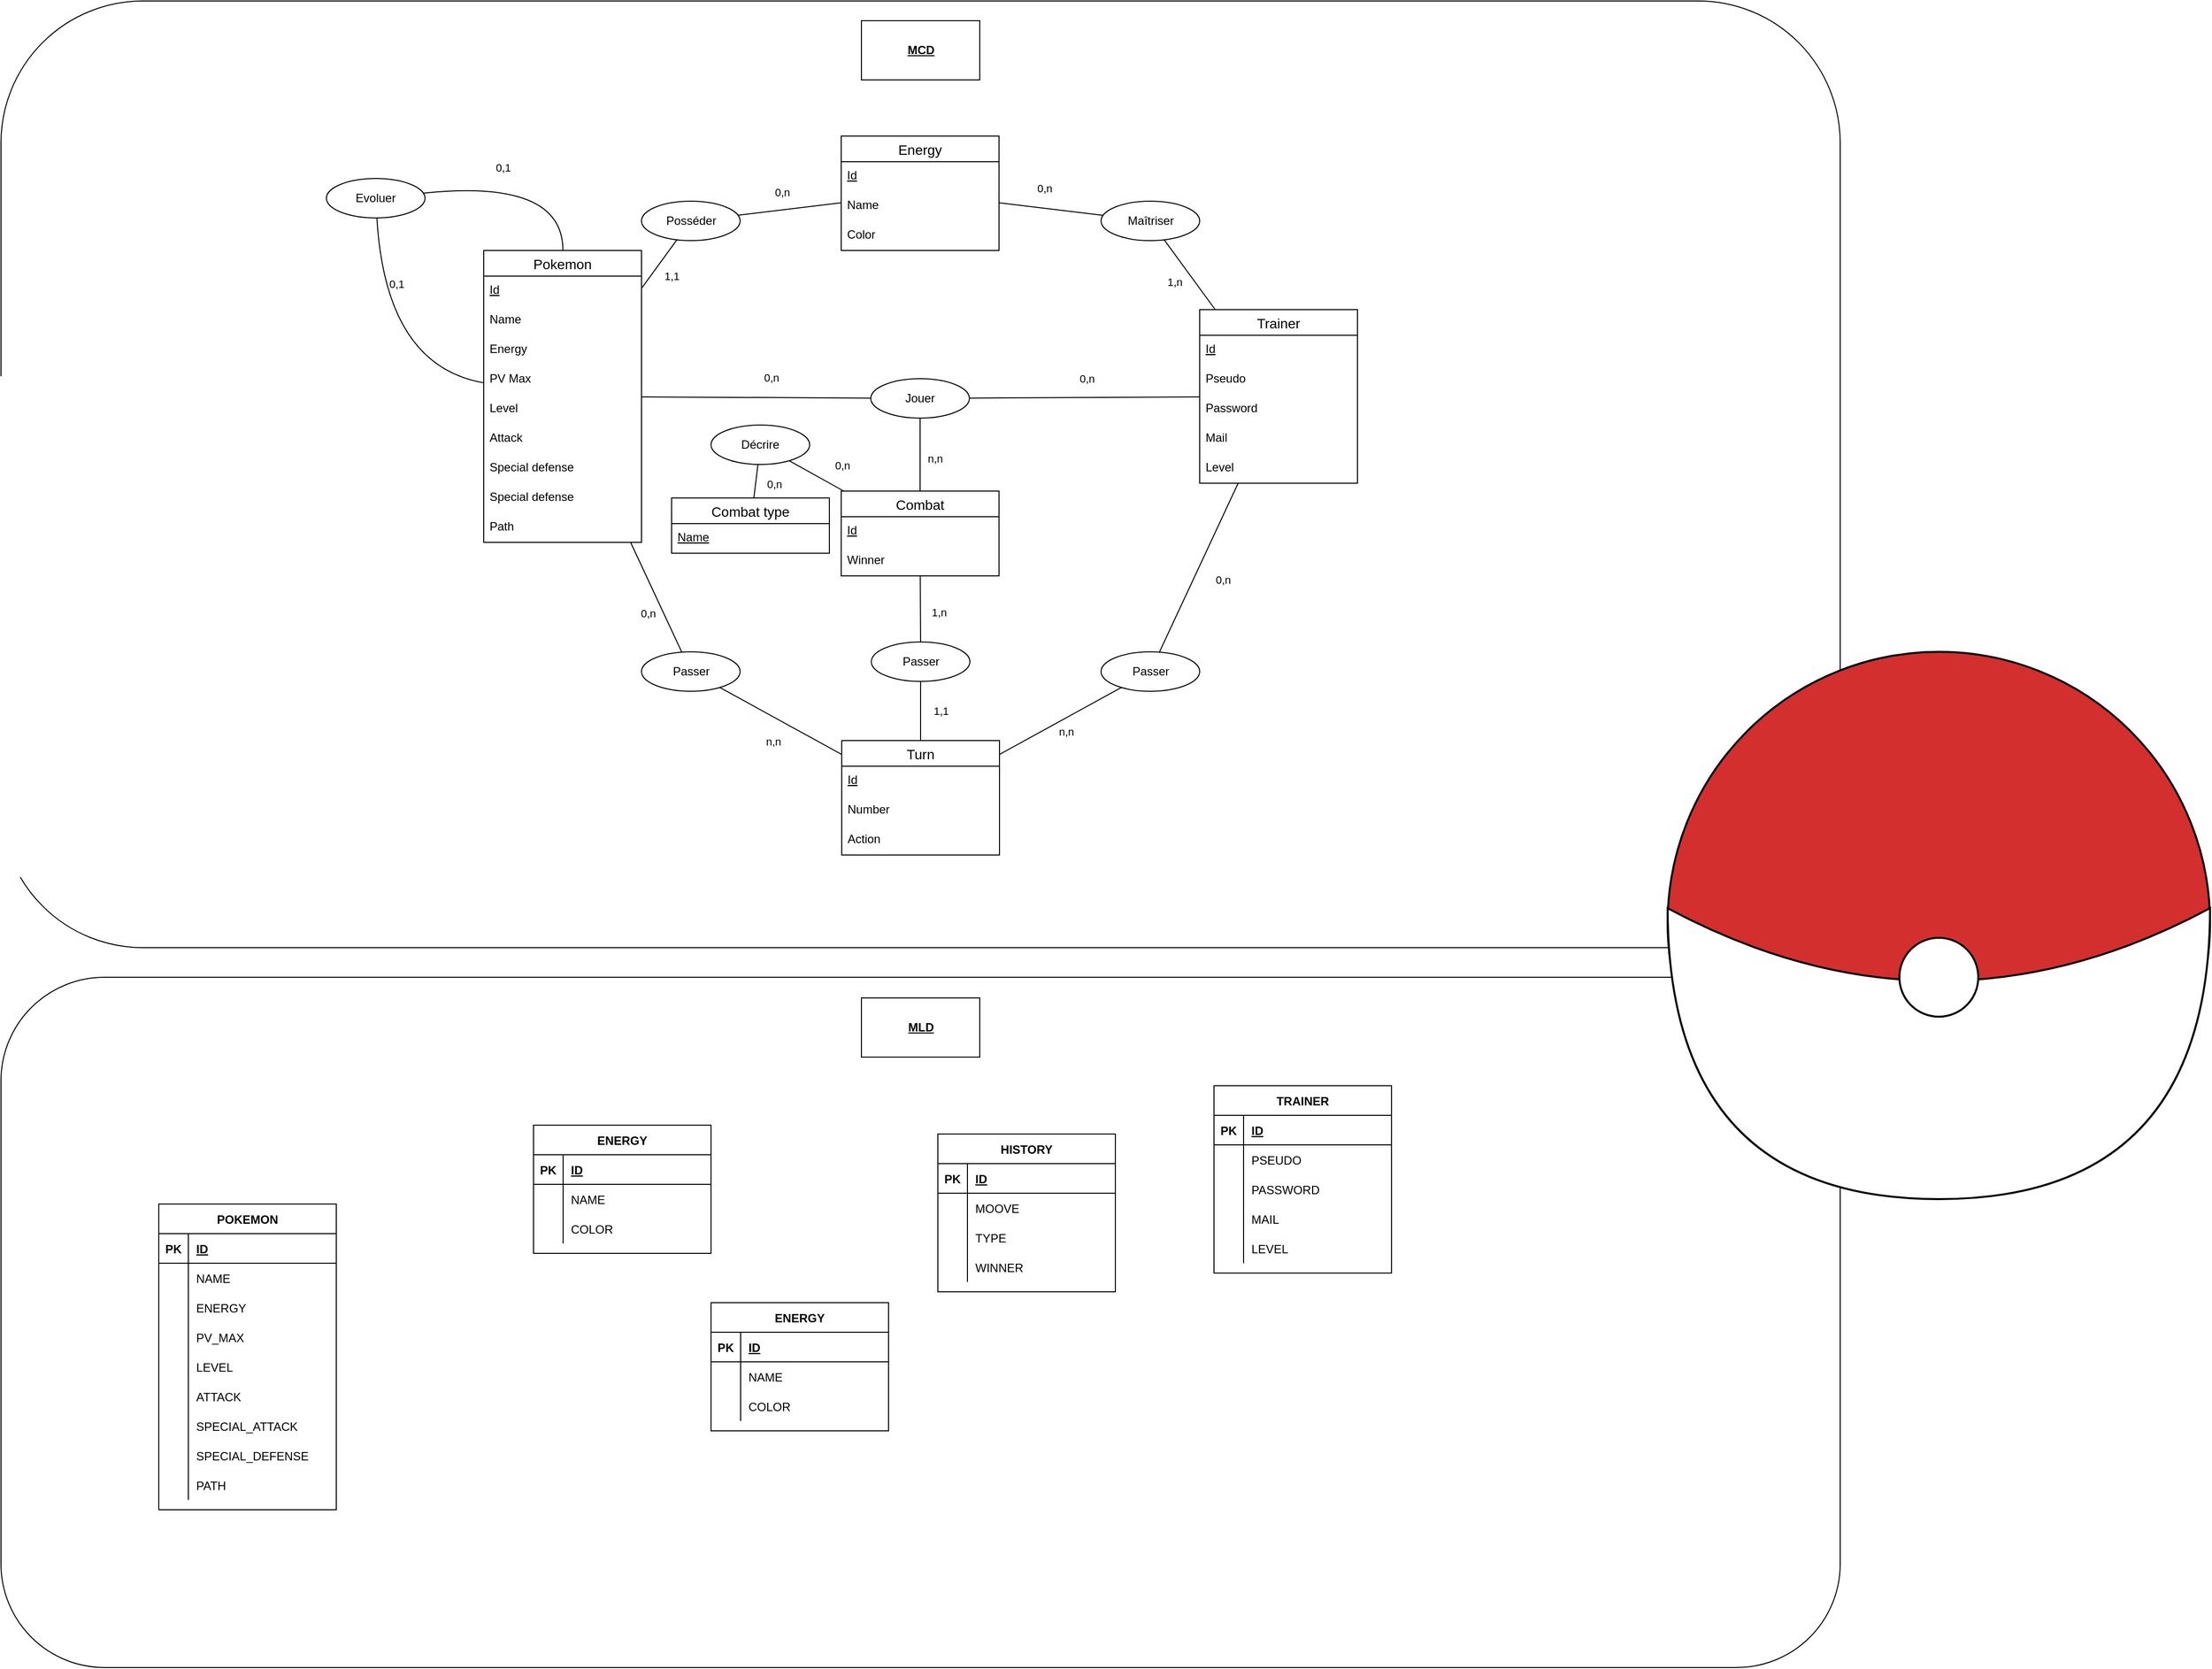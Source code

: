 <mxfile version="17.1.3" type="device"><diagram id="NmecbuoK3RITYaPVVTp2" name="Page-1"><mxGraphModel dx="5893" dy="1429" grid="1" gridSize="10" guides="1" tooltips="1" connect="1" arrows="1" fold="1" page="1" pageScale="1" pageWidth="1654" pageHeight="1169" math="0" shadow="0"><root><mxCell id="0"/><mxCell id="1" parent="0"/><mxCell id="xwwF951iLogZ3w565BbU-1" value="" style="rounded=1;whiteSpace=wrap;html=1;fontSize=13;fillColor=default;" parent="1" vertex="1"><mxGeometry x="-2310" y="100" width="1865" height="960" as="geometry"/></mxCell><mxCell id="xwwF951iLogZ3w565BbU-2" value="" style="rounded=1;whiteSpace=wrap;html=1;fontSize=13;fillColor=default;" parent="1" vertex="1"><mxGeometry x="-2310" y="1090" width="1865" height="700" as="geometry"/></mxCell><mxCell id="xwwF951iLogZ3w565BbU-214" value="MLD" style="rounded=0;whiteSpace=wrap;html=1;verticalAlign=middle;fontStyle=5" parent="1" vertex="1"><mxGeometry x="-1437.5" y="1111" width="120" height="60" as="geometry"/></mxCell><mxCell id="2a-HYoNSTCxy30YiY3YX-327" value="" style="ellipse;whiteSpace=wrap;html=1;aspect=fixed;fillColor=#D32F2F;strokeColor=#000000;strokeWidth=2;" vertex="1" parent="1"><mxGeometry x="-620" y="760" width="550" height="550" as="geometry"/></mxCell><mxCell id="xwwF951iLogZ3w565BbU-215" value="MCD" style="rounded=0;whiteSpace=wrap;html=1;verticalAlign=middle;fontStyle=5" parent="1" vertex="1"><mxGeometry x="-1437.5" y="120" width="120" height="60" as="geometry"/></mxCell><mxCell id="2a-HYoNSTCxy30YiY3YX-6" value="Pokemon" style="swimlane;fontStyle=0;childLayout=stackLayout;horizontal=1;startSize=26;horizontalStack=0;resizeParent=1;resizeParentMax=0;resizeLast=0;collapsible=1;marginBottom=0;align=center;fontSize=14;" vertex="1" parent="1"><mxGeometry x="-1820.5" y="353" width="160" height="296" as="geometry"/></mxCell><mxCell id="2a-HYoNSTCxy30YiY3YX-7" value="Id" style="text;strokeColor=none;fillColor=none;spacingLeft=4;spacingRight=4;overflow=hidden;rotatable=0;points=[[0,0.5],[1,0.5]];portConstraint=eastwest;fontSize=12;fontStyle=4" vertex="1" parent="2a-HYoNSTCxy30YiY3YX-6"><mxGeometry y="26" width="160" height="30" as="geometry"/></mxCell><mxCell id="2a-HYoNSTCxy30YiY3YX-8" value="Name" style="text;strokeColor=none;fillColor=none;spacingLeft=4;spacingRight=4;overflow=hidden;rotatable=0;points=[[0,0.5],[1,0.5]];portConstraint=eastwest;fontSize=12;" vertex="1" parent="2a-HYoNSTCxy30YiY3YX-6"><mxGeometry y="56" width="160" height="30" as="geometry"/></mxCell><mxCell id="2a-HYoNSTCxy30YiY3YX-9" value="Energy" style="text;strokeColor=none;fillColor=none;spacingLeft=4;spacingRight=4;overflow=hidden;rotatable=0;points=[[0,0.5],[1,0.5]];portConstraint=eastwest;fontSize=12;" vertex="1" parent="2a-HYoNSTCxy30YiY3YX-6"><mxGeometry y="86" width="160" height="30" as="geometry"/></mxCell><mxCell id="2a-HYoNSTCxy30YiY3YX-34" value="PV Max" style="text;strokeColor=none;fillColor=none;spacingLeft=4;spacingRight=4;overflow=hidden;rotatable=0;points=[[0,0.5],[1,0.5]];portConstraint=eastwest;fontSize=12;" vertex="1" parent="2a-HYoNSTCxy30YiY3YX-6"><mxGeometry y="116" width="160" height="30" as="geometry"/></mxCell><mxCell id="2a-HYoNSTCxy30YiY3YX-33" value="Level" style="text;strokeColor=none;fillColor=none;spacingLeft=4;spacingRight=4;overflow=hidden;rotatable=0;points=[[0,0.5],[1,0.5]];portConstraint=eastwest;fontSize=12;" vertex="1" parent="2a-HYoNSTCxy30YiY3YX-6"><mxGeometry y="146" width="160" height="30" as="geometry"/></mxCell><mxCell id="2a-HYoNSTCxy30YiY3YX-111" value="Attack" style="text;strokeColor=none;fillColor=none;spacingLeft=4;spacingRight=4;overflow=hidden;rotatable=0;points=[[0,0.5],[1,0.5]];portConstraint=eastwest;fontSize=12;" vertex="1" parent="2a-HYoNSTCxy30YiY3YX-6"><mxGeometry y="176" width="160" height="30" as="geometry"/></mxCell><mxCell id="2a-HYoNSTCxy30YiY3YX-112" value="Special defense" style="text;strokeColor=none;fillColor=none;spacingLeft=4;spacingRight=4;overflow=hidden;rotatable=0;points=[[0,0.5],[1,0.5]];portConstraint=eastwest;fontSize=12;" vertex="1" parent="2a-HYoNSTCxy30YiY3YX-6"><mxGeometry y="206" width="160" height="30" as="geometry"/></mxCell><mxCell id="2a-HYoNSTCxy30YiY3YX-113" value="Special defense" style="text;strokeColor=none;fillColor=none;spacingLeft=4;spacingRight=4;overflow=hidden;rotatable=0;points=[[0,0.5],[1,0.5]];portConstraint=eastwest;fontSize=12;" vertex="1" parent="2a-HYoNSTCxy30YiY3YX-6"><mxGeometry y="236" width="160" height="30" as="geometry"/></mxCell><mxCell id="2a-HYoNSTCxy30YiY3YX-35" value="Path" style="text;strokeColor=none;fillColor=none;spacingLeft=4;spacingRight=4;overflow=hidden;rotatable=0;points=[[0,0.5],[1,0.5]];portConstraint=eastwest;fontSize=12;" vertex="1" parent="2a-HYoNSTCxy30YiY3YX-6"><mxGeometry y="266" width="160" height="30" as="geometry"/></mxCell><mxCell id="2a-HYoNSTCxy30YiY3YX-36" value="Energy" style="swimlane;fontStyle=0;childLayout=stackLayout;horizontal=1;startSize=26;horizontalStack=0;resizeParent=1;resizeParentMax=0;resizeLast=0;collapsible=1;marginBottom=0;align=center;fontSize=14;" vertex="1" parent="1"><mxGeometry x="-1458" y="237" width="160" height="116" as="geometry"/></mxCell><mxCell id="2a-HYoNSTCxy30YiY3YX-37" value="Id" style="text;strokeColor=none;fillColor=none;spacingLeft=4;spacingRight=4;overflow=hidden;rotatable=0;points=[[0,0.5],[1,0.5]];portConstraint=eastwest;fontSize=12;fontStyle=4" vertex="1" parent="2a-HYoNSTCxy30YiY3YX-36"><mxGeometry y="26" width="160" height="30" as="geometry"/></mxCell><mxCell id="2a-HYoNSTCxy30YiY3YX-38" value="Name" style="text;strokeColor=none;fillColor=none;spacingLeft=4;spacingRight=4;overflow=hidden;rotatable=0;points=[[0,0.5],[1,0.5]];portConstraint=eastwest;fontSize=12;" vertex="1" parent="2a-HYoNSTCxy30YiY3YX-36"><mxGeometry y="56" width="160" height="30" as="geometry"/></mxCell><mxCell id="2a-HYoNSTCxy30YiY3YX-96" value="Color" style="text;strokeColor=none;fillColor=none;spacingLeft=4;spacingRight=4;overflow=hidden;rotatable=0;points=[[0,0.5],[1,0.5]];portConstraint=eastwest;fontSize=12;" vertex="1" parent="2a-HYoNSTCxy30YiY3YX-36"><mxGeometry y="86" width="160" height="30" as="geometry"/></mxCell><mxCell id="2a-HYoNSTCxy30YiY3YX-47" value="Posséder" style="ellipse;whiteSpace=wrap;html=1;align=center;strokeColor=#000000;" vertex="1" parent="1"><mxGeometry x="-1660.5" y="303" width="100" height="40" as="geometry"/></mxCell><mxCell id="2a-HYoNSTCxy30YiY3YX-57" value="" style="endArrow=none;html=1;rounded=0;" edge="1" parent="1" source="2a-HYoNSTCxy30YiY3YX-36" target="2a-HYoNSTCxy30YiY3YX-47"><mxGeometry relative="1" as="geometry"><mxPoint x="-1950" y="590" as="sourcePoint"/><mxPoint x="-1790" y="590" as="targetPoint"/></mxGeometry></mxCell><mxCell id="2a-HYoNSTCxy30YiY3YX-58" value="0,n" style="edgeLabel;html=1;align=center;verticalAlign=middle;resizable=0;points=[];" vertex="1" connectable="0" parent="2a-HYoNSTCxy30YiY3YX-57"><mxGeometry x="0.345" y="-4" relative="1" as="geometry"><mxPoint x="11" y="-15" as="offset"/></mxGeometry></mxCell><mxCell id="2a-HYoNSTCxy30YiY3YX-62" value="" style="endArrow=none;html=1;rounded=0;" edge="1" parent="1" source="2a-HYoNSTCxy30YiY3YX-47" target="2a-HYoNSTCxy30YiY3YX-6"><mxGeometry relative="1" as="geometry"><mxPoint x="-2090" y="650" as="sourcePoint"/><mxPoint x="-2010" y="450" as="targetPoint"/></mxGeometry></mxCell><mxCell id="2a-HYoNSTCxy30YiY3YX-63" value="1,1" style="edgeLabel;html=1;align=center;verticalAlign=middle;resizable=0;points=[];" vertex="1" connectable="0" parent="2a-HYoNSTCxy30YiY3YX-62"><mxGeometry x="0.345" y="-4" relative="1" as="geometry"><mxPoint x="22" y="6" as="offset"/></mxGeometry></mxCell><mxCell id="2a-HYoNSTCxy30YiY3YX-68" value="Trainer" style="swimlane;fontStyle=0;childLayout=stackLayout;horizontal=1;startSize=26;horizontalStack=0;resizeParent=1;resizeParentMax=0;resizeLast=0;collapsible=1;marginBottom=0;align=center;fontSize=14;" vertex="1" parent="1"><mxGeometry x="-1094.5" y="413" width="160" height="176" as="geometry"/></mxCell><mxCell id="2a-HYoNSTCxy30YiY3YX-69" value="Id" style="text;strokeColor=none;fillColor=none;spacingLeft=4;spacingRight=4;overflow=hidden;rotatable=0;points=[[0,0.5],[1,0.5]];portConstraint=eastwest;fontSize=12;fontStyle=4" vertex="1" parent="2a-HYoNSTCxy30YiY3YX-68"><mxGeometry y="26" width="160" height="30" as="geometry"/></mxCell><mxCell id="2a-HYoNSTCxy30YiY3YX-70" value="Pseudo" style="text;strokeColor=none;fillColor=none;spacingLeft=4;spacingRight=4;overflow=hidden;rotatable=0;points=[[0,0.5],[1,0.5]];portConstraint=eastwest;fontSize=12;" vertex="1" parent="2a-HYoNSTCxy30YiY3YX-68"><mxGeometry y="56" width="160" height="30" as="geometry"/></mxCell><mxCell id="2a-HYoNSTCxy30YiY3YX-74" value="Password" style="text;strokeColor=none;fillColor=none;spacingLeft=4;spacingRight=4;overflow=hidden;rotatable=0;points=[[0,0.5],[1,0.5]];portConstraint=eastwest;fontSize=12;" vertex="1" parent="2a-HYoNSTCxy30YiY3YX-68"><mxGeometry y="86" width="160" height="30" as="geometry"/></mxCell><mxCell id="2a-HYoNSTCxy30YiY3YX-71" value="Mail" style="text;strokeColor=none;fillColor=none;spacingLeft=4;spacingRight=4;overflow=hidden;rotatable=0;points=[[0,0.5],[1,0.5]];portConstraint=eastwest;fontSize=12;" vertex="1" parent="2a-HYoNSTCxy30YiY3YX-68"><mxGeometry y="116" width="160" height="30" as="geometry"/></mxCell><mxCell id="2a-HYoNSTCxy30YiY3YX-72" value="Level" style="text;strokeColor=none;fillColor=none;spacingLeft=4;spacingRight=4;overflow=hidden;rotatable=0;points=[[0,0.5],[1,0.5]];portConstraint=eastwest;fontSize=12;" vertex="1" parent="2a-HYoNSTCxy30YiY3YX-68"><mxGeometry y="146" width="160" height="30" as="geometry"/></mxCell><mxCell id="2a-HYoNSTCxy30YiY3YX-75" value="Maîtriser" style="ellipse;whiteSpace=wrap;html=1;align=center;strokeColor=#000000;" vertex="1" parent="1"><mxGeometry x="-1194.5" y="303" width="100" height="40" as="geometry"/></mxCell><mxCell id="2a-HYoNSTCxy30YiY3YX-76" value="" style="endArrow=none;html=1;rounded=0;" edge="1" parent="1" source="2a-HYoNSTCxy30YiY3YX-68" target="2a-HYoNSTCxy30YiY3YX-75"><mxGeometry relative="1" as="geometry"><mxPoint x="-1588.563" y="519.12" as="sourcePoint"/><mxPoint x="-1679.998" y="600.873" as="targetPoint"/></mxGeometry></mxCell><mxCell id="2a-HYoNSTCxy30YiY3YX-77" value="1,n" style="edgeLabel;html=1;align=center;verticalAlign=middle;resizable=0;points=[];" vertex="1" connectable="0" parent="2a-HYoNSTCxy30YiY3YX-76"><mxGeometry x="0.345" y="-4" relative="1" as="geometry"><mxPoint x="-10" y="22" as="offset"/></mxGeometry></mxCell><mxCell id="2a-HYoNSTCxy30YiY3YX-78" value="" style="endArrow=none;html=1;rounded=0;" edge="1" parent="1" source="2a-HYoNSTCxy30YiY3YX-75" target="2a-HYoNSTCxy30YiY3YX-36"><mxGeometry relative="1" as="geometry"><mxPoint x="-1567.19" y="521.03" as="sourcePoint"/><mxPoint x="-1692.807" y="539.998" as="targetPoint"/></mxGeometry></mxCell><mxCell id="2a-HYoNSTCxy30YiY3YX-79" value="0,n" style="edgeLabel;html=1;align=center;verticalAlign=middle;resizable=0;points=[];" vertex="1" connectable="0" parent="2a-HYoNSTCxy30YiY3YX-78"><mxGeometry x="0.345" y="-4" relative="1" as="geometry"><mxPoint x="11" y="-15" as="offset"/></mxGeometry></mxCell><mxCell id="2a-HYoNSTCxy30YiY3YX-84" value="Combat" style="swimlane;fontStyle=0;childLayout=stackLayout;horizontal=1;startSize=26;horizontalStack=0;resizeParent=1;resizeParentMax=0;resizeLast=0;collapsible=1;marginBottom=0;align=center;fontSize=14;" vertex="1" parent="1"><mxGeometry x="-1458" y="597" width="160" height="86" as="geometry"/></mxCell><mxCell id="2a-HYoNSTCxy30YiY3YX-85" value="Id" style="text;strokeColor=none;fillColor=none;spacingLeft=4;spacingRight=4;overflow=hidden;rotatable=0;points=[[0,0.5],[1,0.5]];portConstraint=eastwest;fontSize=12;fontStyle=4" vertex="1" parent="2a-HYoNSTCxy30YiY3YX-84"><mxGeometry y="26" width="160" height="30" as="geometry"/></mxCell><mxCell id="2a-HYoNSTCxy30YiY3YX-136" value="Winner" style="text;strokeColor=none;fillColor=none;spacingLeft=4;spacingRight=4;overflow=hidden;rotatable=0;points=[[0,0.5],[1,0.5]];portConstraint=eastwest;fontSize=12;" vertex="1" parent="2a-HYoNSTCxy30YiY3YX-84"><mxGeometry y="56" width="160" height="30" as="geometry"/></mxCell><mxCell id="2a-HYoNSTCxy30YiY3YX-135" value="Jouer" style="ellipse;whiteSpace=wrap;html=1;align=center;strokeColor=#000000;" vertex="1" parent="1"><mxGeometry x="-1428" y="483" width="100" height="40" as="geometry"/></mxCell><mxCell id="2a-HYoNSTCxy30YiY3YX-138" value="" style="endArrow=none;html=1;rounded=0;" edge="1" parent="1" source="2a-HYoNSTCxy30YiY3YX-84" target="2a-HYoNSTCxy30YiY3YX-135"><mxGeometry relative="1" as="geometry"><mxPoint x="-1377.95" y="630" as="sourcePoint"/><mxPoint x="-1377.95" y="564" as="targetPoint"/></mxGeometry></mxCell><mxCell id="2a-HYoNSTCxy30YiY3YX-139" value="n,n" style="edgeLabel;html=1;align=center;verticalAlign=middle;resizable=0;points=[];rotation=0;" vertex="1" connectable="0" parent="2a-HYoNSTCxy30YiY3YX-138"><mxGeometry x="0.345" y="-4" relative="1" as="geometry"><mxPoint x="11" y="17" as="offset"/></mxGeometry></mxCell><mxCell id="2a-HYoNSTCxy30YiY3YX-140" value="" style="endArrow=none;html=1;rounded=0;" edge="1" parent="1" source="2a-HYoNSTCxy30YiY3YX-68" target="2a-HYoNSTCxy30YiY3YX-135"><mxGeometry relative="1" as="geometry"><mxPoint x="-1279.713" y="455.999" as="sourcePoint"/><mxPoint x="-1420" y="449.696" as="targetPoint"/></mxGeometry></mxCell><mxCell id="2a-HYoNSTCxy30YiY3YX-141" value="0,n" style="edgeLabel;html=1;align=center;verticalAlign=middle;resizable=0;points=[];" vertex="1" connectable="0" parent="2a-HYoNSTCxy30YiY3YX-140"><mxGeometry x="0.345" y="-4" relative="1" as="geometry"><mxPoint x="42" y="-16" as="offset"/></mxGeometry></mxCell><mxCell id="2a-HYoNSTCxy30YiY3YX-142" value="" style="endArrow=none;html=1;rounded=0;" edge="1" parent="1" source="2a-HYoNSTCxy30YiY3YX-135" target="2a-HYoNSTCxy30YiY3YX-6"><mxGeometry relative="1" as="geometry"><mxPoint x="-1259.713" y="377.859" as="sourcePoint"/><mxPoint x="-1400" y="371.556" as="targetPoint"/></mxGeometry></mxCell><mxCell id="2a-HYoNSTCxy30YiY3YX-143" value="0,n" style="edgeLabel;html=1;align=center;verticalAlign=middle;resizable=0;points=[];" vertex="1" connectable="0" parent="2a-HYoNSTCxy30YiY3YX-142"><mxGeometry x="0.345" y="-4" relative="1" as="geometry"><mxPoint x="55" y="-16" as="offset"/></mxGeometry></mxCell><mxCell id="2a-HYoNSTCxy30YiY3YX-145" value="ENERGY" style="shape=table;startSize=30;container=1;collapsible=1;childLayout=tableLayout;fixedRows=1;rowLines=0;fontStyle=1;align=center;resizeLast=1;strokeColor=#000000;" vertex="1" parent="1"><mxGeometry x="-1770" y="1240" width="180" height="130" as="geometry"/></mxCell><mxCell id="2a-HYoNSTCxy30YiY3YX-146" value="" style="shape=tableRow;horizontal=0;startSize=0;swimlaneHead=0;swimlaneBody=0;fillColor=none;collapsible=0;dropTarget=0;points=[[0,0.5],[1,0.5]];portConstraint=eastwest;top=0;left=0;right=0;bottom=1;strokeColor=#000000;" vertex="1" parent="2a-HYoNSTCxy30YiY3YX-145"><mxGeometry y="30" width="180" height="30" as="geometry"/></mxCell><mxCell id="2a-HYoNSTCxy30YiY3YX-147" value="PK" style="shape=partialRectangle;connectable=0;fillColor=none;top=0;left=0;bottom=0;right=0;fontStyle=1;overflow=hidden;strokeColor=#000000;" vertex="1" parent="2a-HYoNSTCxy30YiY3YX-146"><mxGeometry width="30" height="30" as="geometry"><mxRectangle width="30" height="30" as="alternateBounds"/></mxGeometry></mxCell><mxCell id="2a-HYoNSTCxy30YiY3YX-148" value="ID" style="shape=partialRectangle;connectable=0;fillColor=none;top=0;left=0;bottom=0;right=0;align=left;spacingLeft=6;fontStyle=5;overflow=hidden;strokeColor=#000000;" vertex="1" parent="2a-HYoNSTCxy30YiY3YX-146"><mxGeometry x="30" width="150" height="30" as="geometry"><mxRectangle width="150" height="30" as="alternateBounds"/></mxGeometry></mxCell><mxCell id="2a-HYoNSTCxy30YiY3YX-149" value="" style="shape=tableRow;horizontal=0;startSize=0;swimlaneHead=0;swimlaneBody=0;fillColor=none;collapsible=0;dropTarget=0;points=[[0,0.5],[1,0.5]];portConstraint=eastwest;top=0;left=0;right=0;bottom=0;strokeColor=#000000;" vertex="1" parent="2a-HYoNSTCxy30YiY3YX-145"><mxGeometry y="60" width="180" height="30" as="geometry"/></mxCell><mxCell id="2a-HYoNSTCxy30YiY3YX-150" value="" style="shape=partialRectangle;connectable=0;fillColor=none;top=0;left=0;bottom=0;right=0;editable=1;overflow=hidden;strokeColor=#000000;" vertex="1" parent="2a-HYoNSTCxy30YiY3YX-149"><mxGeometry width="30" height="30" as="geometry"><mxRectangle width="30" height="30" as="alternateBounds"/></mxGeometry></mxCell><mxCell id="2a-HYoNSTCxy30YiY3YX-151" value="NAME" style="shape=partialRectangle;connectable=0;fillColor=none;top=0;left=0;bottom=0;right=0;align=left;spacingLeft=6;overflow=hidden;strokeColor=#000000;" vertex="1" parent="2a-HYoNSTCxy30YiY3YX-149"><mxGeometry x="30" width="150" height="30" as="geometry"><mxRectangle width="150" height="30" as="alternateBounds"/></mxGeometry></mxCell><mxCell id="2a-HYoNSTCxy30YiY3YX-152" value="" style="shape=tableRow;horizontal=0;startSize=0;swimlaneHead=0;swimlaneBody=0;fillColor=none;collapsible=0;dropTarget=0;points=[[0,0.5],[1,0.5]];portConstraint=eastwest;top=0;left=0;right=0;bottom=0;strokeColor=#000000;" vertex="1" parent="2a-HYoNSTCxy30YiY3YX-145"><mxGeometry y="90" width="180" height="30" as="geometry"/></mxCell><mxCell id="2a-HYoNSTCxy30YiY3YX-153" value="" style="shape=partialRectangle;connectable=0;fillColor=none;top=0;left=0;bottom=0;right=0;editable=1;overflow=hidden;strokeColor=#000000;" vertex="1" parent="2a-HYoNSTCxy30YiY3YX-152"><mxGeometry width="30" height="30" as="geometry"><mxRectangle width="30" height="30" as="alternateBounds"/></mxGeometry></mxCell><mxCell id="2a-HYoNSTCxy30YiY3YX-154" value="COLOR" style="shape=partialRectangle;connectable=0;fillColor=none;top=0;left=0;bottom=0;right=0;align=left;spacingLeft=6;overflow=hidden;strokeColor=#000000;" vertex="1" parent="2a-HYoNSTCxy30YiY3YX-152"><mxGeometry x="30" width="150" height="30" as="geometry"><mxRectangle width="150" height="30" as="alternateBounds"/></mxGeometry></mxCell><mxCell id="2a-HYoNSTCxy30YiY3YX-158" value="POKEMON" style="shape=table;startSize=30;container=1;collapsible=1;childLayout=tableLayout;fixedRows=1;rowLines=0;fontStyle=1;align=center;resizeLast=1;strokeColor=#000000;" vertex="1" parent="1"><mxGeometry x="-2150" y="1320" width="180" height="310" as="geometry"/></mxCell><mxCell id="2a-HYoNSTCxy30YiY3YX-159" value="" style="shape=tableRow;horizontal=0;startSize=0;swimlaneHead=0;swimlaneBody=0;fillColor=none;collapsible=0;dropTarget=0;points=[[0,0.5],[1,0.5]];portConstraint=eastwest;top=0;left=0;right=0;bottom=1;strokeColor=#000000;" vertex="1" parent="2a-HYoNSTCxy30YiY3YX-158"><mxGeometry y="30" width="180" height="30" as="geometry"/></mxCell><mxCell id="2a-HYoNSTCxy30YiY3YX-160" value="PK" style="shape=partialRectangle;connectable=0;fillColor=none;top=0;left=0;bottom=0;right=0;fontStyle=1;overflow=hidden;strokeColor=#000000;" vertex="1" parent="2a-HYoNSTCxy30YiY3YX-159"><mxGeometry width="30" height="30" as="geometry"><mxRectangle width="30" height="30" as="alternateBounds"/></mxGeometry></mxCell><mxCell id="2a-HYoNSTCxy30YiY3YX-161" value="ID" style="shape=partialRectangle;connectable=0;fillColor=none;top=0;left=0;bottom=0;right=0;align=left;spacingLeft=6;fontStyle=5;overflow=hidden;strokeColor=#000000;" vertex="1" parent="2a-HYoNSTCxy30YiY3YX-159"><mxGeometry x="30" width="150" height="30" as="geometry"><mxRectangle width="150" height="30" as="alternateBounds"/></mxGeometry></mxCell><mxCell id="2a-HYoNSTCxy30YiY3YX-162" value="" style="shape=tableRow;horizontal=0;startSize=0;swimlaneHead=0;swimlaneBody=0;fillColor=none;collapsible=0;dropTarget=0;points=[[0,0.5],[1,0.5]];portConstraint=eastwest;top=0;left=0;right=0;bottom=0;strokeColor=#000000;" vertex="1" parent="2a-HYoNSTCxy30YiY3YX-158"><mxGeometry y="60" width="180" height="30" as="geometry"/></mxCell><mxCell id="2a-HYoNSTCxy30YiY3YX-163" value="" style="shape=partialRectangle;connectable=0;fillColor=none;top=0;left=0;bottom=0;right=0;editable=1;overflow=hidden;strokeColor=#000000;" vertex="1" parent="2a-HYoNSTCxy30YiY3YX-162"><mxGeometry width="30" height="30" as="geometry"><mxRectangle width="30" height="30" as="alternateBounds"/></mxGeometry></mxCell><mxCell id="2a-HYoNSTCxy30YiY3YX-164" value="NAME" style="shape=partialRectangle;connectable=0;fillColor=none;top=0;left=0;bottom=0;right=0;align=left;spacingLeft=6;overflow=hidden;strokeColor=#000000;" vertex="1" parent="2a-HYoNSTCxy30YiY3YX-162"><mxGeometry x="30" width="150" height="30" as="geometry"><mxRectangle width="150" height="30" as="alternateBounds"/></mxGeometry></mxCell><mxCell id="2a-HYoNSTCxy30YiY3YX-165" value="" style="shape=tableRow;horizontal=0;startSize=0;swimlaneHead=0;swimlaneBody=0;fillColor=none;collapsible=0;dropTarget=0;points=[[0,0.5],[1,0.5]];portConstraint=eastwest;top=0;left=0;right=0;bottom=0;strokeColor=#000000;" vertex="1" parent="2a-HYoNSTCxy30YiY3YX-158"><mxGeometry y="90" width="180" height="30" as="geometry"/></mxCell><mxCell id="2a-HYoNSTCxy30YiY3YX-166" value="" style="shape=partialRectangle;connectable=0;fillColor=none;top=0;left=0;bottom=0;right=0;editable=1;overflow=hidden;strokeColor=#000000;" vertex="1" parent="2a-HYoNSTCxy30YiY3YX-165"><mxGeometry width="30" height="30" as="geometry"><mxRectangle width="30" height="30" as="alternateBounds"/></mxGeometry></mxCell><mxCell id="2a-HYoNSTCxy30YiY3YX-167" value="ENERGY" style="shape=partialRectangle;connectable=0;fillColor=none;top=0;left=0;bottom=0;right=0;align=left;spacingLeft=6;overflow=hidden;strokeColor=#000000;" vertex="1" parent="2a-HYoNSTCxy30YiY3YX-165"><mxGeometry x="30" width="150" height="30" as="geometry"><mxRectangle width="150" height="30" as="alternateBounds"/></mxGeometry></mxCell><mxCell id="2a-HYoNSTCxy30YiY3YX-168" value="" style="shape=tableRow;horizontal=0;startSize=0;swimlaneHead=0;swimlaneBody=0;fillColor=none;collapsible=0;dropTarget=0;points=[[0,0.5],[1,0.5]];portConstraint=eastwest;top=0;left=0;right=0;bottom=0;strokeColor=#000000;" vertex="1" parent="2a-HYoNSTCxy30YiY3YX-158"><mxGeometry y="120" width="180" height="30" as="geometry"/></mxCell><mxCell id="2a-HYoNSTCxy30YiY3YX-169" value="" style="shape=partialRectangle;connectable=0;fillColor=none;top=0;left=0;bottom=0;right=0;editable=1;overflow=hidden;strokeColor=#000000;" vertex="1" parent="2a-HYoNSTCxy30YiY3YX-168"><mxGeometry width="30" height="30" as="geometry"><mxRectangle width="30" height="30" as="alternateBounds"/></mxGeometry></mxCell><mxCell id="2a-HYoNSTCxy30YiY3YX-170" value="PV_MAX" style="shape=partialRectangle;connectable=0;fillColor=none;top=0;left=0;bottom=0;right=0;align=left;spacingLeft=6;overflow=hidden;strokeColor=#000000;" vertex="1" parent="2a-HYoNSTCxy30YiY3YX-168"><mxGeometry x="30" width="150" height="30" as="geometry"><mxRectangle width="150" height="30" as="alternateBounds"/></mxGeometry></mxCell><mxCell id="2a-HYoNSTCxy30YiY3YX-171" value="" style="shape=tableRow;horizontal=0;startSize=0;swimlaneHead=0;swimlaneBody=0;fillColor=none;collapsible=0;dropTarget=0;points=[[0,0.5],[1,0.5]];portConstraint=eastwest;top=0;left=0;right=0;bottom=0;strokeColor=#000000;" vertex="1" parent="2a-HYoNSTCxy30YiY3YX-158"><mxGeometry y="150" width="180" height="30" as="geometry"/></mxCell><mxCell id="2a-HYoNSTCxy30YiY3YX-172" value="" style="shape=partialRectangle;connectable=0;fillColor=none;top=0;left=0;bottom=0;right=0;editable=1;overflow=hidden;strokeColor=#000000;" vertex="1" parent="2a-HYoNSTCxy30YiY3YX-171"><mxGeometry width="30" height="30" as="geometry"><mxRectangle width="30" height="30" as="alternateBounds"/></mxGeometry></mxCell><mxCell id="2a-HYoNSTCxy30YiY3YX-173" value="LEVEL" style="shape=partialRectangle;connectable=0;fillColor=none;top=0;left=0;bottom=0;right=0;align=left;spacingLeft=6;overflow=hidden;strokeColor=#000000;" vertex="1" parent="2a-HYoNSTCxy30YiY3YX-171"><mxGeometry x="30" width="150" height="30" as="geometry"><mxRectangle width="150" height="30" as="alternateBounds"/></mxGeometry></mxCell><mxCell id="2a-HYoNSTCxy30YiY3YX-174" value="" style="shape=tableRow;horizontal=0;startSize=0;swimlaneHead=0;swimlaneBody=0;fillColor=none;collapsible=0;dropTarget=0;points=[[0,0.5],[1,0.5]];portConstraint=eastwest;top=0;left=0;right=0;bottom=0;strokeColor=#000000;" vertex="1" parent="2a-HYoNSTCxy30YiY3YX-158"><mxGeometry y="180" width="180" height="30" as="geometry"/></mxCell><mxCell id="2a-HYoNSTCxy30YiY3YX-175" value="" style="shape=partialRectangle;connectable=0;fillColor=none;top=0;left=0;bottom=0;right=0;editable=1;overflow=hidden;strokeColor=#000000;" vertex="1" parent="2a-HYoNSTCxy30YiY3YX-174"><mxGeometry width="30" height="30" as="geometry"><mxRectangle width="30" height="30" as="alternateBounds"/></mxGeometry></mxCell><mxCell id="2a-HYoNSTCxy30YiY3YX-176" value="ATTACK" style="shape=partialRectangle;connectable=0;fillColor=none;top=0;left=0;bottom=0;right=0;align=left;spacingLeft=6;overflow=hidden;strokeColor=#000000;" vertex="1" parent="2a-HYoNSTCxy30YiY3YX-174"><mxGeometry x="30" width="150" height="30" as="geometry"><mxRectangle width="150" height="30" as="alternateBounds"/></mxGeometry></mxCell><mxCell id="2a-HYoNSTCxy30YiY3YX-177" value="" style="shape=tableRow;horizontal=0;startSize=0;swimlaneHead=0;swimlaneBody=0;fillColor=none;collapsible=0;dropTarget=0;points=[[0,0.5],[1,0.5]];portConstraint=eastwest;top=0;left=0;right=0;bottom=0;strokeColor=#000000;" vertex="1" parent="2a-HYoNSTCxy30YiY3YX-158"><mxGeometry y="210" width="180" height="30" as="geometry"/></mxCell><mxCell id="2a-HYoNSTCxy30YiY3YX-178" value="" style="shape=partialRectangle;connectable=0;fillColor=none;top=0;left=0;bottom=0;right=0;editable=1;overflow=hidden;strokeColor=#000000;" vertex="1" parent="2a-HYoNSTCxy30YiY3YX-177"><mxGeometry width="30" height="30" as="geometry"><mxRectangle width="30" height="30" as="alternateBounds"/></mxGeometry></mxCell><mxCell id="2a-HYoNSTCxy30YiY3YX-179" value="SPECIAL_ATTACK" style="shape=partialRectangle;connectable=0;fillColor=none;top=0;left=0;bottom=0;right=0;align=left;spacingLeft=6;overflow=hidden;strokeColor=#000000;" vertex="1" parent="2a-HYoNSTCxy30YiY3YX-177"><mxGeometry x="30" width="150" height="30" as="geometry"><mxRectangle width="150" height="30" as="alternateBounds"/></mxGeometry></mxCell><mxCell id="2a-HYoNSTCxy30YiY3YX-180" value="" style="shape=tableRow;horizontal=0;startSize=0;swimlaneHead=0;swimlaneBody=0;fillColor=none;collapsible=0;dropTarget=0;points=[[0,0.5],[1,0.5]];portConstraint=eastwest;top=0;left=0;right=0;bottom=0;strokeColor=#000000;" vertex="1" parent="2a-HYoNSTCxy30YiY3YX-158"><mxGeometry y="240" width="180" height="30" as="geometry"/></mxCell><mxCell id="2a-HYoNSTCxy30YiY3YX-181" value="" style="shape=partialRectangle;connectable=0;fillColor=none;top=0;left=0;bottom=0;right=0;editable=1;overflow=hidden;strokeColor=#000000;" vertex="1" parent="2a-HYoNSTCxy30YiY3YX-180"><mxGeometry width="30" height="30" as="geometry"><mxRectangle width="30" height="30" as="alternateBounds"/></mxGeometry></mxCell><mxCell id="2a-HYoNSTCxy30YiY3YX-182" value="SPECIAL_DEFENSE" style="shape=partialRectangle;connectable=0;fillColor=none;top=0;left=0;bottom=0;right=0;align=left;spacingLeft=6;overflow=hidden;strokeColor=#000000;" vertex="1" parent="2a-HYoNSTCxy30YiY3YX-180"><mxGeometry x="30" width="150" height="30" as="geometry"><mxRectangle width="150" height="30" as="alternateBounds"/></mxGeometry></mxCell><mxCell id="2a-HYoNSTCxy30YiY3YX-183" value="" style="shape=tableRow;horizontal=0;startSize=0;swimlaneHead=0;swimlaneBody=0;fillColor=none;collapsible=0;dropTarget=0;points=[[0,0.5],[1,0.5]];portConstraint=eastwest;top=0;left=0;right=0;bottom=0;strokeColor=#000000;" vertex="1" parent="2a-HYoNSTCxy30YiY3YX-158"><mxGeometry y="270" width="180" height="30" as="geometry"/></mxCell><mxCell id="2a-HYoNSTCxy30YiY3YX-184" value="" style="shape=partialRectangle;connectable=0;fillColor=none;top=0;left=0;bottom=0;right=0;editable=1;overflow=hidden;strokeColor=#000000;" vertex="1" parent="2a-HYoNSTCxy30YiY3YX-183"><mxGeometry width="30" height="30" as="geometry"><mxRectangle width="30" height="30" as="alternateBounds"/></mxGeometry></mxCell><mxCell id="2a-HYoNSTCxy30YiY3YX-185" value="PATH" style="shape=partialRectangle;connectable=0;fillColor=none;top=0;left=0;bottom=0;right=0;align=left;spacingLeft=6;overflow=hidden;strokeColor=#000000;" vertex="1" parent="2a-HYoNSTCxy30YiY3YX-183"><mxGeometry x="30" width="150" height="30" as="geometry"><mxRectangle width="150" height="30" as="alternateBounds"/></mxGeometry></mxCell><mxCell id="2a-HYoNSTCxy30YiY3YX-222" value="TRAINER" style="shape=table;startSize=30;container=1;collapsible=1;childLayout=tableLayout;fixedRows=1;rowLines=0;fontStyle=1;align=center;resizeLast=1;strokeColor=#000000;" vertex="1" parent="1"><mxGeometry x="-1080" y="1200" width="180" height="190" as="geometry"/></mxCell><mxCell id="2a-HYoNSTCxy30YiY3YX-223" value="" style="shape=tableRow;horizontal=0;startSize=0;swimlaneHead=0;swimlaneBody=0;fillColor=none;collapsible=0;dropTarget=0;points=[[0,0.5],[1,0.5]];portConstraint=eastwest;top=0;left=0;right=0;bottom=1;strokeColor=#000000;" vertex="1" parent="2a-HYoNSTCxy30YiY3YX-222"><mxGeometry y="30" width="180" height="30" as="geometry"/></mxCell><mxCell id="2a-HYoNSTCxy30YiY3YX-224" value="PK" style="shape=partialRectangle;connectable=0;fillColor=none;top=0;left=0;bottom=0;right=0;fontStyle=1;overflow=hidden;strokeColor=#000000;" vertex="1" parent="2a-HYoNSTCxy30YiY3YX-223"><mxGeometry width="30" height="30" as="geometry"><mxRectangle width="30" height="30" as="alternateBounds"/></mxGeometry></mxCell><mxCell id="2a-HYoNSTCxy30YiY3YX-225" value="ID" style="shape=partialRectangle;connectable=0;fillColor=none;top=0;left=0;bottom=0;right=0;align=left;spacingLeft=6;fontStyle=5;overflow=hidden;strokeColor=#000000;" vertex="1" parent="2a-HYoNSTCxy30YiY3YX-223"><mxGeometry x="30" width="150" height="30" as="geometry"><mxRectangle width="150" height="30" as="alternateBounds"/></mxGeometry></mxCell><mxCell id="2a-HYoNSTCxy30YiY3YX-226" value="" style="shape=tableRow;horizontal=0;startSize=0;swimlaneHead=0;swimlaneBody=0;fillColor=none;collapsible=0;dropTarget=0;points=[[0,0.5],[1,0.5]];portConstraint=eastwest;top=0;left=0;right=0;bottom=0;strokeColor=#000000;" vertex="1" parent="2a-HYoNSTCxy30YiY3YX-222"><mxGeometry y="60" width="180" height="30" as="geometry"/></mxCell><mxCell id="2a-HYoNSTCxy30YiY3YX-227" value="" style="shape=partialRectangle;connectable=0;fillColor=none;top=0;left=0;bottom=0;right=0;editable=1;overflow=hidden;strokeColor=#000000;" vertex="1" parent="2a-HYoNSTCxy30YiY3YX-226"><mxGeometry width="30" height="30" as="geometry"><mxRectangle width="30" height="30" as="alternateBounds"/></mxGeometry></mxCell><mxCell id="2a-HYoNSTCxy30YiY3YX-228" value="PSEUDO" style="shape=partialRectangle;connectable=0;fillColor=none;top=0;left=0;bottom=0;right=0;align=left;spacingLeft=6;overflow=hidden;strokeColor=#000000;" vertex="1" parent="2a-HYoNSTCxy30YiY3YX-226"><mxGeometry x="30" width="150" height="30" as="geometry"><mxRectangle width="150" height="30" as="alternateBounds"/></mxGeometry></mxCell><mxCell id="2a-HYoNSTCxy30YiY3YX-229" value="" style="shape=tableRow;horizontal=0;startSize=0;swimlaneHead=0;swimlaneBody=0;fillColor=none;collapsible=0;dropTarget=0;points=[[0,0.5],[1,0.5]];portConstraint=eastwest;top=0;left=0;right=0;bottom=0;strokeColor=#000000;" vertex="1" parent="2a-HYoNSTCxy30YiY3YX-222"><mxGeometry y="90" width="180" height="30" as="geometry"/></mxCell><mxCell id="2a-HYoNSTCxy30YiY3YX-230" value="" style="shape=partialRectangle;connectable=0;fillColor=none;top=0;left=0;bottom=0;right=0;editable=1;overflow=hidden;strokeColor=#000000;" vertex="1" parent="2a-HYoNSTCxy30YiY3YX-229"><mxGeometry width="30" height="30" as="geometry"><mxRectangle width="30" height="30" as="alternateBounds"/></mxGeometry></mxCell><mxCell id="2a-HYoNSTCxy30YiY3YX-231" value="PASSWORD" style="shape=partialRectangle;connectable=0;fillColor=none;top=0;left=0;bottom=0;right=0;align=left;spacingLeft=6;overflow=hidden;strokeColor=#000000;" vertex="1" parent="2a-HYoNSTCxy30YiY3YX-229"><mxGeometry x="30" width="150" height="30" as="geometry"><mxRectangle width="150" height="30" as="alternateBounds"/></mxGeometry></mxCell><mxCell id="2a-HYoNSTCxy30YiY3YX-232" value="" style="shape=tableRow;horizontal=0;startSize=0;swimlaneHead=0;swimlaneBody=0;fillColor=none;collapsible=0;dropTarget=0;points=[[0,0.5],[1,0.5]];portConstraint=eastwest;top=0;left=0;right=0;bottom=0;strokeColor=#000000;" vertex="1" parent="2a-HYoNSTCxy30YiY3YX-222"><mxGeometry y="120" width="180" height="30" as="geometry"/></mxCell><mxCell id="2a-HYoNSTCxy30YiY3YX-233" value="" style="shape=partialRectangle;connectable=0;fillColor=none;top=0;left=0;bottom=0;right=0;editable=1;overflow=hidden;strokeColor=#000000;" vertex="1" parent="2a-HYoNSTCxy30YiY3YX-232"><mxGeometry width="30" height="30" as="geometry"><mxRectangle width="30" height="30" as="alternateBounds"/></mxGeometry></mxCell><mxCell id="2a-HYoNSTCxy30YiY3YX-234" value="MAIL" style="shape=partialRectangle;connectable=0;fillColor=none;top=0;left=0;bottom=0;right=0;align=left;spacingLeft=6;overflow=hidden;strokeColor=#000000;" vertex="1" parent="2a-HYoNSTCxy30YiY3YX-232"><mxGeometry x="30" width="150" height="30" as="geometry"><mxRectangle width="150" height="30" as="alternateBounds"/></mxGeometry></mxCell><mxCell id="2a-HYoNSTCxy30YiY3YX-235" value="" style="shape=tableRow;horizontal=0;startSize=0;swimlaneHead=0;swimlaneBody=0;fillColor=none;collapsible=0;dropTarget=0;points=[[0,0.5],[1,0.5]];portConstraint=eastwest;top=0;left=0;right=0;bottom=0;strokeColor=#000000;" vertex="1" parent="2a-HYoNSTCxy30YiY3YX-222"><mxGeometry y="150" width="180" height="30" as="geometry"/></mxCell><mxCell id="2a-HYoNSTCxy30YiY3YX-236" value="" style="shape=partialRectangle;connectable=0;fillColor=none;top=0;left=0;bottom=0;right=0;editable=1;overflow=hidden;strokeColor=#000000;" vertex="1" parent="2a-HYoNSTCxy30YiY3YX-235"><mxGeometry width="30" height="30" as="geometry"><mxRectangle width="30" height="30" as="alternateBounds"/></mxGeometry></mxCell><mxCell id="2a-HYoNSTCxy30YiY3YX-237" value="LEVEL" style="shape=partialRectangle;connectable=0;fillColor=none;top=0;left=0;bottom=0;right=0;align=left;spacingLeft=6;overflow=hidden;strokeColor=#000000;" vertex="1" parent="2a-HYoNSTCxy30YiY3YX-235"><mxGeometry x="30" width="150" height="30" as="geometry"><mxRectangle width="150" height="30" as="alternateBounds"/></mxGeometry></mxCell><mxCell id="2a-HYoNSTCxy30YiY3YX-250" value="HISTORY" style="shape=table;startSize=30;container=1;collapsible=1;childLayout=tableLayout;fixedRows=1;rowLines=0;fontStyle=1;align=center;resizeLast=1;strokeColor=#000000;" vertex="1" parent="1"><mxGeometry x="-1360" y="1249" width="180" height="160" as="geometry"/></mxCell><mxCell id="2a-HYoNSTCxy30YiY3YX-251" value="" style="shape=tableRow;horizontal=0;startSize=0;swimlaneHead=0;swimlaneBody=0;fillColor=none;collapsible=0;dropTarget=0;points=[[0,0.5],[1,0.5]];portConstraint=eastwest;top=0;left=0;right=0;bottom=1;strokeColor=#000000;" vertex="1" parent="2a-HYoNSTCxy30YiY3YX-250"><mxGeometry y="30" width="180" height="30" as="geometry"/></mxCell><mxCell id="2a-HYoNSTCxy30YiY3YX-252" value="PK" style="shape=partialRectangle;connectable=0;fillColor=none;top=0;left=0;bottom=0;right=0;fontStyle=1;overflow=hidden;strokeColor=#000000;" vertex="1" parent="2a-HYoNSTCxy30YiY3YX-251"><mxGeometry width="30" height="30" as="geometry"><mxRectangle width="30" height="30" as="alternateBounds"/></mxGeometry></mxCell><mxCell id="2a-HYoNSTCxy30YiY3YX-253" value="ID" style="shape=partialRectangle;connectable=0;fillColor=none;top=0;left=0;bottom=0;right=0;align=left;spacingLeft=6;fontStyle=5;overflow=hidden;strokeColor=#000000;" vertex="1" parent="2a-HYoNSTCxy30YiY3YX-251"><mxGeometry x="30" width="150" height="30" as="geometry"><mxRectangle width="150" height="30" as="alternateBounds"/></mxGeometry></mxCell><mxCell id="2a-HYoNSTCxy30YiY3YX-254" value="" style="shape=tableRow;horizontal=0;startSize=0;swimlaneHead=0;swimlaneBody=0;fillColor=none;collapsible=0;dropTarget=0;points=[[0,0.5],[1,0.5]];portConstraint=eastwest;top=0;left=0;right=0;bottom=0;strokeColor=#000000;" vertex="1" parent="2a-HYoNSTCxy30YiY3YX-250"><mxGeometry y="60" width="180" height="30" as="geometry"/></mxCell><mxCell id="2a-HYoNSTCxy30YiY3YX-255" value="" style="shape=partialRectangle;connectable=0;fillColor=none;top=0;left=0;bottom=0;right=0;editable=1;overflow=hidden;strokeColor=#000000;" vertex="1" parent="2a-HYoNSTCxy30YiY3YX-254"><mxGeometry width="30" height="30" as="geometry"><mxRectangle width="30" height="30" as="alternateBounds"/></mxGeometry></mxCell><mxCell id="2a-HYoNSTCxy30YiY3YX-256" value="MOOVE" style="shape=partialRectangle;connectable=0;fillColor=none;top=0;left=0;bottom=0;right=0;align=left;spacingLeft=6;overflow=hidden;strokeColor=#000000;" vertex="1" parent="2a-HYoNSTCxy30YiY3YX-254"><mxGeometry x="30" width="150" height="30" as="geometry"><mxRectangle width="150" height="30" as="alternateBounds"/></mxGeometry></mxCell><mxCell id="2a-HYoNSTCxy30YiY3YX-257" value="" style="shape=tableRow;horizontal=0;startSize=0;swimlaneHead=0;swimlaneBody=0;fillColor=none;collapsible=0;dropTarget=0;points=[[0,0.5],[1,0.5]];portConstraint=eastwest;top=0;left=0;right=0;bottom=0;strokeColor=#000000;" vertex="1" parent="2a-HYoNSTCxy30YiY3YX-250"><mxGeometry y="90" width="180" height="30" as="geometry"/></mxCell><mxCell id="2a-HYoNSTCxy30YiY3YX-258" value="" style="shape=partialRectangle;connectable=0;fillColor=none;top=0;left=0;bottom=0;right=0;editable=1;overflow=hidden;strokeColor=#000000;" vertex="1" parent="2a-HYoNSTCxy30YiY3YX-257"><mxGeometry width="30" height="30" as="geometry"><mxRectangle width="30" height="30" as="alternateBounds"/></mxGeometry></mxCell><mxCell id="2a-HYoNSTCxy30YiY3YX-259" value="TYPE" style="shape=partialRectangle;connectable=0;fillColor=none;top=0;left=0;bottom=0;right=0;align=left;spacingLeft=6;overflow=hidden;strokeColor=#000000;" vertex="1" parent="2a-HYoNSTCxy30YiY3YX-257"><mxGeometry x="30" width="150" height="30" as="geometry"><mxRectangle width="150" height="30" as="alternateBounds"/></mxGeometry></mxCell><mxCell id="2a-HYoNSTCxy30YiY3YX-260" value="" style="shape=tableRow;horizontal=0;startSize=0;swimlaneHead=0;swimlaneBody=0;fillColor=none;collapsible=0;dropTarget=0;points=[[0,0.5],[1,0.5]];portConstraint=eastwest;top=0;left=0;right=0;bottom=0;strokeColor=#000000;" vertex="1" parent="2a-HYoNSTCxy30YiY3YX-250"><mxGeometry y="120" width="180" height="30" as="geometry"/></mxCell><mxCell id="2a-HYoNSTCxy30YiY3YX-261" value="" style="shape=partialRectangle;connectable=0;fillColor=none;top=0;left=0;bottom=0;right=0;editable=1;overflow=hidden;strokeColor=#000000;" vertex="1" parent="2a-HYoNSTCxy30YiY3YX-260"><mxGeometry width="30" height="30" as="geometry"><mxRectangle width="30" height="30" as="alternateBounds"/></mxGeometry></mxCell><mxCell id="2a-HYoNSTCxy30YiY3YX-262" value="WINNER" style="shape=partialRectangle;connectable=0;fillColor=none;top=0;left=0;bottom=0;right=0;align=left;spacingLeft=6;overflow=hidden;strokeColor=#000000;" vertex="1" parent="2a-HYoNSTCxy30YiY3YX-260"><mxGeometry x="30" width="150" height="30" as="geometry"><mxRectangle width="150" height="30" as="alternateBounds"/></mxGeometry></mxCell><mxCell id="2a-HYoNSTCxy30YiY3YX-266" value="Combat type" style="swimlane;fontStyle=0;childLayout=stackLayout;horizontal=1;startSize=26;horizontalStack=0;resizeParent=1;resizeParentMax=0;resizeLast=0;collapsible=1;marginBottom=0;align=center;fontSize=14;" vertex="1" parent="1"><mxGeometry x="-1630" y="604" width="160" height="56" as="geometry"/></mxCell><mxCell id="2a-HYoNSTCxy30YiY3YX-267" value="Name" style="text;strokeColor=none;fillColor=none;spacingLeft=4;spacingRight=4;overflow=hidden;rotatable=0;points=[[0,0.5],[1,0.5]];portConstraint=eastwest;fontSize=12;fontStyle=4" vertex="1" parent="2a-HYoNSTCxy30YiY3YX-266"><mxGeometry y="26" width="160" height="30" as="geometry"/></mxCell><mxCell id="2a-HYoNSTCxy30YiY3YX-270" value="Décrire" style="ellipse;whiteSpace=wrap;html=1;align=center;strokeColor=#000000;" vertex="1" parent="1"><mxGeometry x="-1590" y="530" width="100" height="40" as="geometry"/></mxCell><mxCell id="2a-HYoNSTCxy30YiY3YX-271" value="" style="endArrow=none;html=1;rounded=0;" edge="1" parent="1" source="2a-HYoNSTCxy30YiY3YX-266" target="2a-HYoNSTCxy30YiY3YX-270"><mxGeometry relative="1" as="geometry"><mxPoint x="-1160" y="760" as="sourcePoint"/><mxPoint x="-1160" y="686" as="targetPoint"/></mxGeometry></mxCell><mxCell id="2a-HYoNSTCxy30YiY3YX-272" value="0,n" style="edgeLabel;html=1;align=center;verticalAlign=middle;resizable=0;points=[];rotation=0;" vertex="1" connectable="0" parent="2a-HYoNSTCxy30YiY3YX-271"><mxGeometry x="0.345" y="-4" relative="1" as="geometry"><mxPoint x="14" y="8" as="offset"/></mxGeometry></mxCell><mxCell id="2a-HYoNSTCxy30YiY3YX-273" value="" style="endArrow=none;html=1;rounded=0;" edge="1" parent="1" source="2a-HYoNSTCxy30YiY3YX-270" target="2a-HYoNSTCxy30YiY3YX-84"><mxGeometry relative="1" as="geometry"><mxPoint x="-1368" y="870" as="sourcePoint"/><mxPoint x="-1368" y="820" as="targetPoint"/></mxGeometry></mxCell><mxCell id="2a-HYoNSTCxy30YiY3YX-274" value="0,n" style="edgeLabel;html=1;align=center;verticalAlign=middle;resizable=0;points=[];rotation=0;" vertex="1" connectable="0" parent="2a-HYoNSTCxy30YiY3YX-273"><mxGeometry x="0.345" y="-4" relative="1" as="geometry"><mxPoint x="18" y="-20" as="offset"/></mxGeometry></mxCell><mxCell id="2a-HYoNSTCxy30YiY3YX-275" value="ENERGY" style="shape=table;startSize=30;container=1;collapsible=1;childLayout=tableLayout;fixedRows=1;rowLines=0;fontStyle=1;align=center;resizeLast=1;strokeColor=#000000;" vertex="1" parent="1"><mxGeometry x="-1590" y="1420" width="180" height="130" as="geometry"/></mxCell><mxCell id="2a-HYoNSTCxy30YiY3YX-276" value="" style="shape=tableRow;horizontal=0;startSize=0;swimlaneHead=0;swimlaneBody=0;fillColor=none;collapsible=0;dropTarget=0;points=[[0,0.5],[1,0.5]];portConstraint=eastwest;top=0;left=0;right=0;bottom=1;strokeColor=#000000;" vertex="1" parent="2a-HYoNSTCxy30YiY3YX-275"><mxGeometry y="30" width="180" height="30" as="geometry"/></mxCell><mxCell id="2a-HYoNSTCxy30YiY3YX-277" value="PK" style="shape=partialRectangle;connectable=0;fillColor=none;top=0;left=0;bottom=0;right=0;fontStyle=1;overflow=hidden;strokeColor=#000000;" vertex="1" parent="2a-HYoNSTCxy30YiY3YX-276"><mxGeometry width="30" height="30" as="geometry"><mxRectangle width="30" height="30" as="alternateBounds"/></mxGeometry></mxCell><mxCell id="2a-HYoNSTCxy30YiY3YX-278" value="ID" style="shape=partialRectangle;connectable=0;fillColor=none;top=0;left=0;bottom=0;right=0;align=left;spacingLeft=6;fontStyle=5;overflow=hidden;strokeColor=#000000;" vertex="1" parent="2a-HYoNSTCxy30YiY3YX-276"><mxGeometry x="30" width="150" height="30" as="geometry"><mxRectangle width="150" height="30" as="alternateBounds"/></mxGeometry></mxCell><mxCell id="2a-HYoNSTCxy30YiY3YX-279" value="" style="shape=tableRow;horizontal=0;startSize=0;swimlaneHead=0;swimlaneBody=0;fillColor=none;collapsible=0;dropTarget=0;points=[[0,0.5],[1,0.5]];portConstraint=eastwest;top=0;left=0;right=0;bottom=0;strokeColor=#000000;" vertex="1" parent="2a-HYoNSTCxy30YiY3YX-275"><mxGeometry y="60" width="180" height="30" as="geometry"/></mxCell><mxCell id="2a-HYoNSTCxy30YiY3YX-280" value="" style="shape=partialRectangle;connectable=0;fillColor=none;top=0;left=0;bottom=0;right=0;editable=1;overflow=hidden;strokeColor=#000000;" vertex="1" parent="2a-HYoNSTCxy30YiY3YX-279"><mxGeometry width="30" height="30" as="geometry"><mxRectangle width="30" height="30" as="alternateBounds"/></mxGeometry></mxCell><mxCell id="2a-HYoNSTCxy30YiY3YX-281" value="NAME" style="shape=partialRectangle;connectable=0;fillColor=none;top=0;left=0;bottom=0;right=0;align=left;spacingLeft=6;overflow=hidden;strokeColor=#000000;" vertex="1" parent="2a-HYoNSTCxy30YiY3YX-279"><mxGeometry x="30" width="150" height="30" as="geometry"><mxRectangle width="150" height="30" as="alternateBounds"/></mxGeometry></mxCell><mxCell id="2a-HYoNSTCxy30YiY3YX-282" value="" style="shape=tableRow;horizontal=0;startSize=0;swimlaneHead=0;swimlaneBody=0;fillColor=none;collapsible=0;dropTarget=0;points=[[0,0.5],[1,0.5]];portConstraint=eastwest;top=0;left=0;right=0;bottom=0;strokeColor=#000000;" vertex="1" parent="2a-HYoNSTCxy30YiY3YX-275"><mxGeometry y="90" width="180" height="30" as="geometry"/></mxCell><mxCell id="2a-HYoNSTCxy30YiY3YX-283" value="" style="shape=partialRectangle;connectable=0;fillColor=none;top=0;left=0;bottom=0;right=0;editable=1;overflow=hidden;strokeColor=#000000;" vertex="1" parent="2a-HYoNSTCxy30YiY3YX-282"><mxGeometry width="30" height="30" as="geometry"><mxRectangle width="30" height="30" as="alternateBounds"/></mxGeometry></mxCell><mxCell id="2a-HYoNSTCxy30YiY3YX-284" value="COLOR" style="shape=partialRectangle;connectable=0;fillColor=none;top=0;left=0;bottom=0;right=0;align=left;spacingLeft=6;overflow=hidden;strokeColor=#000000;" vertex="1" parent="2a-HYoNSTCxy30YiY3YX-282"><mxGeometry x="30" width="150" height="30" as="geometry"><mxRectangle width="150" height="30" as="alternateBounds"/></mxGeometry></mxCell><mxCell id="2a-HYoNSTCxy30YiY3YX-285" value="Turn" style="swimlane;fontStyle=0;childLayout=stackLayout;horizontal=1;startSize=26;horizontalStack=0;resizeParent=1;resizeParentMax=0;resizeLast=0;collapsible=1;marginBottom=0;align=center;fontSize=14;" vertex="1" parent="1"><mxGeometry x="-1457.5" y="850" width="160" height="116" as="geometry"/></mxCell><mxCell id="2a-HYoNSTCxy30YiY3YX-286" value="Id" style="text;strokeColor=none;fillColor=none;spacingLeft=4;spacingRight=4;overflow=hidden;rotatable=0;points=[[0,0.5],[1,0.5]];portConstraint=eastwest;fontSize=12;fontStyle=4" vertex="1" parent="2a-HYoNSTCxy30YiY3YX-285"><mxGeometry y="26" width="160" height="30" as="geometry"/></mxCell><mxCell id="2a-HYoNSTCxy30YiY3YX-287" value="Number" style="text;strokeColor=none;fillColor=none;spacingLeft=4;spacingRight=4;overflow=hidden;rotatable=0;points=[[0,0.5],[1,0.5]];portConstraint=eastwest;fontSize=12;" vertex="1" parent="2a-HYoNSTCxy30YiY3YX-285"><mxGeometry y="56" width="160" height="30" as="geometry"/></mxCell><mxCell id="2a-HYoNSTCxy30YiY3YX-288" value="Action" style="text;strokeColor=none;fillColor=none;spacingLeft=4;spacingRight=4;overflow=hidden;rotatable=0;points=[[0,0.5],[1,0.5]];portConstraint=eastwest;fontSize=12;" vertex="1" parent="2a-HYoNSTCxy30YiY3YX-285"><mxGeometry y="86" width="160" height="30" as="geometry"/></mxCell><mxCell id="2a-HYoNSTCxy30YiY3YX-289" value="Evoluer" style="ellipse;whiteSpace=wrap;html=1;align=center;strokeColor=#000000;" vertex="1" parent="1"><mxGeometry x="-1980" y="280" width="100" height="40" as="geometry"/></mxCell><mxCell id="2a-HYoNSTCxy30YiY3YX-295" value="" style="endArrow=none;html=1;curved=1;" edge="1" parent="1" source="2a-HYoNSTCxy30YiY3YX-6" target="2a-HYoNSTCxy30YiY3YX-289"><mxGeometry relative="1" as="geometry"><mxPoint x="-1875.45" y="470.349" as="sourcePoint"/><mxPoint x="-1980.002" y="482.999" as="targetPoint"/><Array as="points"><mxPoint x="-1920" y="470"/></Array></mxGeometry></mxCell><mxCell id="2a-HYoNSTCxy30YiY3YX-296" value="0,1" style="edgeLabel;html=1;align=center;verticalAlign=middle;resizable=0;points=[];" vertex="1" connectable="0" parent="2a-HYoNSTCxy30YiY3YX-295"><mxGeometry x="0.345" y="-4" relative="1" as="geometry"><mxPoint x="11" y="-15" as="offset"/></mxGeometry></mxCell><mxCell id="2a-HYoNSTCxy30YiY3YX-297" value="" style="endArrow=none;html=1;curved=1;" edge="1" parent="1" source="2a-HYoNSTCxy30YiY3YX-6" target="2a-HYoNSTCxy30YiY3YX-289"><mxGeometry relative="1" as="geometry"><mxPoint x="-1825.45" y="249.999" as="sourcePoint"/><mxPoint x="-1930.002" y="262.649" as="targetPoint"/><Array as="points"><mxPoint x="-1740" y="280"/></Array></mxGeometry></mxCell><mxCell id="2a-HYoNSTCxy30YiY3YX-298" value="0,1" style="edgeLabel;html=1;align=center;verticalAlign=middle;resizable=0;points=[];" vertex="1" connectable="0" parent="2a-HYoNSTCxy30YiY3YX-297"><mxGeometry x="0.345" y="-4" relative="1" as="geometry"><mxPoint x="11" y="-15" as="offset"/></mxGeometry></mxCell><mxCell id="2a-HYoNSTCxy30YiY3YX-299" value="Passer" style="ellipse;whiteSpace=wrap;html=1;align=center;strokeColor=#000000;" vertex="1" parent="1"><mxGeometry x="-1427.5" y="750" width="100" height="40" as="geometry"/></mxCell><mxCell id="2a-HYoNSTCxy30YiY3YX-301" value="" style="endArrow=none;html=1;rounded=0;" edge="1" parent="1" source="2a-HYoNSTCxy30YiY3YX-299" target="2a-HYoNSTCxy30YiY3YX-84"><mxGeometry relative="1" as="geometry"><mxPoint x="-1158.152" y="558.998" as="sourcePoint"/><mxPoint x="-1221.85" y="545.291" as="targetPoint"/></mxGeometry></mxCell><mxCell id="2a-HYoNSTCxy30YiY3YX-302" value="1,n" style="edgeLabel;html=1;align=center;verticalAlign=middle;resizable=0;points=[];" vertex="1" connectable="0" parent="2a-HYoNSTCxy30YiY3YX-301"><mxGeometry x="0.345" y="-4" relative="1" as="geometry"><mxPoint x="14" y="15" as="offset"/></mxGeometry></mxCell><mxCell id="2a-HYoNSTCxy30YiY3YX-303" value="" style="endArrow=none;html=1;rounded=0;" edge="1" parent="1" source="2a-HYoNSTCxy30YiY3YX-285" target="2a-HYoNSTCxy30YiY3YX-299"><mxGeometry relative="1" as="geometry"><mxPoint x="-1074.5" y="521.452" as="sourcePoint"/><mxPoint x="-1308.003" y="522.771" as="targetPoint"/></mxGeometry></mxCell><mxCell id="2a-HYoNSTCxy30YiY3YX-304" value="1,1" style="edgeLabel;html=1;align=center;verticalAlign=middle;resizable=0;points=[];" vertex="1" connectable="0" parent="2a-HYoNSTCxy30YiY3YX-303"><mxGeometry x="0.345" y="-4" relative="1" as="geometry"><mxPoint x="16" y="10" as="offset"/></mxGeometry></mxCell><mxCell id="2a-HYoNSTCxy30YiY3YX-308" value="Passer" style="ellipse;whiteSpace=wrap;html=1;align=center;strokeColor=#000000;" vertex="1" parent="1"><mxGeometry x="-1194.5" y="760" width="100" height="40" as="geometry"/></mxCell><mxCell id="2a-HYoNSTCxy30YiY3YX-310" value="" style="endArrow=none;html=1;rounded=0;" edge="1" parent="1" source="2a-HYoNSTCxy30YiY3YX-68" target="2a-HYoNSTCxy30YiY3YX-308"><mxGeometry relative="1" as="geometry"><mxPoint x="-1084.5" y="511.452" as="sourcePoint"/><mxPoint x="-1318.003" y="512.771" as="targetPoint"/></mxGeometry></mxCell><mxCell id="2a-HYoNSTCxy30YiY3YX-311" value="0,n" style="edgeLabel;html=1;align=center;verticalAlign=middle;resizable=0;points=[];" vertex="1" connectable="0" parent="2a-HYoNSTCxy30YiY3YX-310"><mxGeometry x="0.345" y="-4" relative="1" as="geometry"><mxPoint x="42" y="-16" as="offset"/></mxGeometry></mxCell><mxCell id="2a-HYoNSTCxy30YiY3YX-313" value="" style="endArrow=none;html=1;rounded=0;" edge="1" parent="1" source="2a-HYoNSTCxy30YiY3YX-308" target="2a-HYoNSTCxy30YiY3YX-285"><mxGeometry relative="1" as="geometry"><mxPoint x="-800.003" y="630" as="sourcePoint"/><mxPoint x="-782.319" y="701.097" as="targetPoint"/></mxGeometry></mxCell><mxCell id="2a-HYoNSTCxy30YiY3YX-314" value="n,n" style="edgeLabel;html=1;align=center;verticalAlign=middle;resizable=0;points=[];" vertex="1" connectable="0" parent="2a-HYoNSTCxy30YiY3YX-313"><mxGeometry x="0.345" y="-4" relative="1" as="geometry"><mxPoint x="29" y="2" as="offset"/></mxGeometry></mxCell><mxCell id="2a-HYoNSTCxy30YiY3YX-315" value="Passer" style="ellipse;whiteSpace=wrap;html=1;align=center;strokeColor=#000000;" vertex="1" parent="1"><mxGeometry x="-1660.5" y="760" width="100" height="40" as="geometry"/></mxCell><mxCell id="2a-HYoNSTCxy30YiY3YX-320" value="" style="endArrow=none;html=1;rounded=0;" edge="1" parent="1" source="2a-HYoNSTCxy30YiY3YX-315" target="2a-HYoNSTCxy30YiY3YX-285"><mxGeometry relative="1" as="geometry"><mxPoint x="-982.613" y="599" as="sourcePoint"/><mxPoint x="-964.929" y="670.097" as="targetPoint"/></mxGeometry></mxCell><mxCell id="2a-HYoNSTCxy30YiY3YX-321" value="n,n&lt;span style=&quot;color: rgba(0 , 0 , 0 , 0) ; font-family: monospace ; font-size: 0px ; background-color: rgb(248 , 249 , 250)&quot;&gt;%3CmxGraphModel%3E%3Croot%3E%3CmxCell%20id%3D%220%22%2F%3E%3CmxCell%20id%3D%221%22%20parent%3D%220%22%2F%3E%3CmxCell%20id%3D%222%22%20value%3D%22%22%20style%3D%22endArrow%3Dnone%3Bhtml%3D1%3Brounded%3D0%3B%22%20edge%3D%221%22%20parent%3D%221%22%3E%3CmxGeometry%20relative%3D%221%22%20as%3D%22geometry%22%3E%3CmxPoint%20x%3D%22-992.613%22%20y%3D%22589%22%20as%3D%22sourcePoint%22%2F%3E%3CmxPoint%20x%3D%22-974.929%22%20y%3D%22660.097%22%20as%3D%22targetPoint%22%2F%3E%3C%2FmxGeometry%3E%3C%2FmxCell%3E%3CmxCell%20id%3D%223%22%20value%3D%220%2Cn%22%20style%3D%22edgeLabel%3Bhtml%3D1%3Balign%3Dcenter%3BverticalAlign%3Dmiddle%3Bresizable%3D0%3Bpoints%3D%5B%5D%3B%22%20vertex%3D%221%22%20connectable%3D%220%22%20parent%3D%222%22%3E%3CmxGeometry%20x%3D%220.345%22%20y%3D%22-4%22%20relative%3D%221%22%20as%3D%22geometry%22%3E%3CmxPoint%20x%3D%2242%22%20y%3D%22-16%22%20as%3D%22offset%22%2F%3E%3C%2FmxGeometry%3E%3C%2FmxCell%3E%3C%2Froot%3E%3C%2FmxGraphModel%3E&lt;/span&gt;" style="edgeLabel;html=1;align=center;verticalAlign=middle;resizable=0;points=[];" vertex="1" connectable="0" parent="2a-HYoNSTCxy30YiY3YX-320"><mxGeometry x="0.345" y="-4" relative="1" as="geometry"><mxPoint x="-28" y="5" as="offset"/></mxGeometry></mxCell><mxCell id="2a-HYoNSTCxy30YiY3YX-322" value="" style="endArrow=none;html=1;rounded=0;" edge="1" parent="1" source="2a-HYoNSTCxy30YiY3YX-6" target="2a-HYoNSTCxy30YiY3YX-315"><mxGeometry relative="1" as="geometry"><mxPoint x="-1578.183" y="680" as="sourcePoint"/><mxPoint x="-1560.499" y="751.097" as="targetPoint"/></mxGeometry></mxCell><mxCell id="2a-HYoNSTCxy30YiY3YX-323" value="0,n" style="edgeLabel;html=1;align=center;verticalAlign=middle;resizable=0;points=[];" vertex="1" connectable="0" parent="2a-HYoNSTCxy30YiY3YX-322"><mxGeometry x="0.345" y="-4" relative="1" as="geometry"><mxPoint x="-14" y="-5" as="offset"/></mxGeometry></mxCell><mxCell id="2a-HYoNSTCxy30YiY3YX-332" value="" style="shape=xor;whiteSpace=wrap;html=1;strokeColor=#000000;fillColor=default;gradientColor=#ffffff;rotation=90;strokeWidth=2;" vertex="1" parent="1"><mxGeometry x="-492.5" y="892.5" width="295" height="550" as="geometry"/></mxCell><mxCell id="2a-HYoNSTCxy30YiY3YX-333" value="" style="ellipse;whiteSpace=wrap;html=1;aspect=fixed;strokeColor=#000000;fillColor=default;gradientColor=#ffffff;strokeWidth=2;" vertex="1" parent="1"><mxGeometry x="-385" y="1050" width="80" height="80" as="geometry"/></mxCell></root></mxGraphModel></diagram></mxfile>